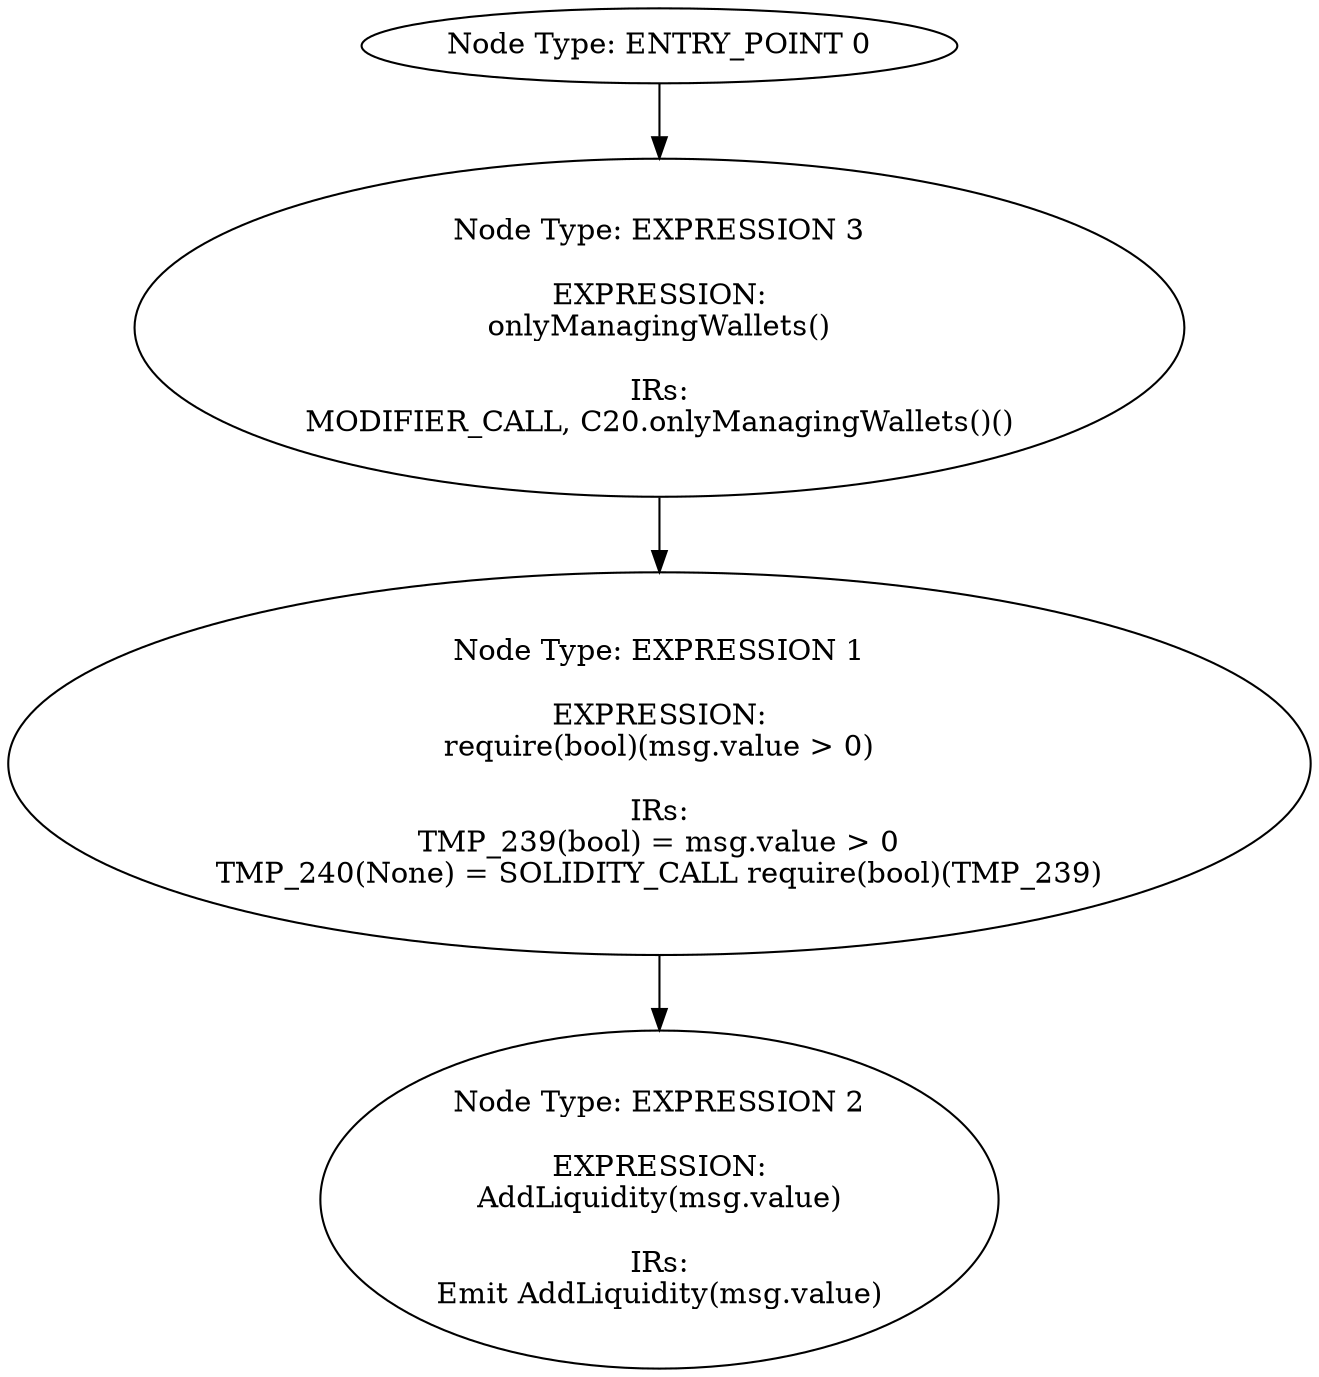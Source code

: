 digraph{
0[label="Node Type: ENTRY_POINT 0
"];
0->3;
1[label="Node Type: EXPRESSION 1

EXPRESSION:
require(bool)(msg.value > 0)

IRs:
TMP_239(bool) = msg.value > 0
TMP_240(None) = SOLIDITY_CALL require(bool)(TMP_239)"];
1->2;
2[label="Node Type: EXPRESSION 2

EXPRESSION:
AddLiquidity(msg.value)

IRs:
Emit AddLiquidity(msg.value)"];
3[label="Node Type: EXPRESSION 3

EXPRESSION:
onlyManagingWallets()

IRs:
MODIFIER_CALL, C20.onlyManagingWallets()()"];
3->1;
}
